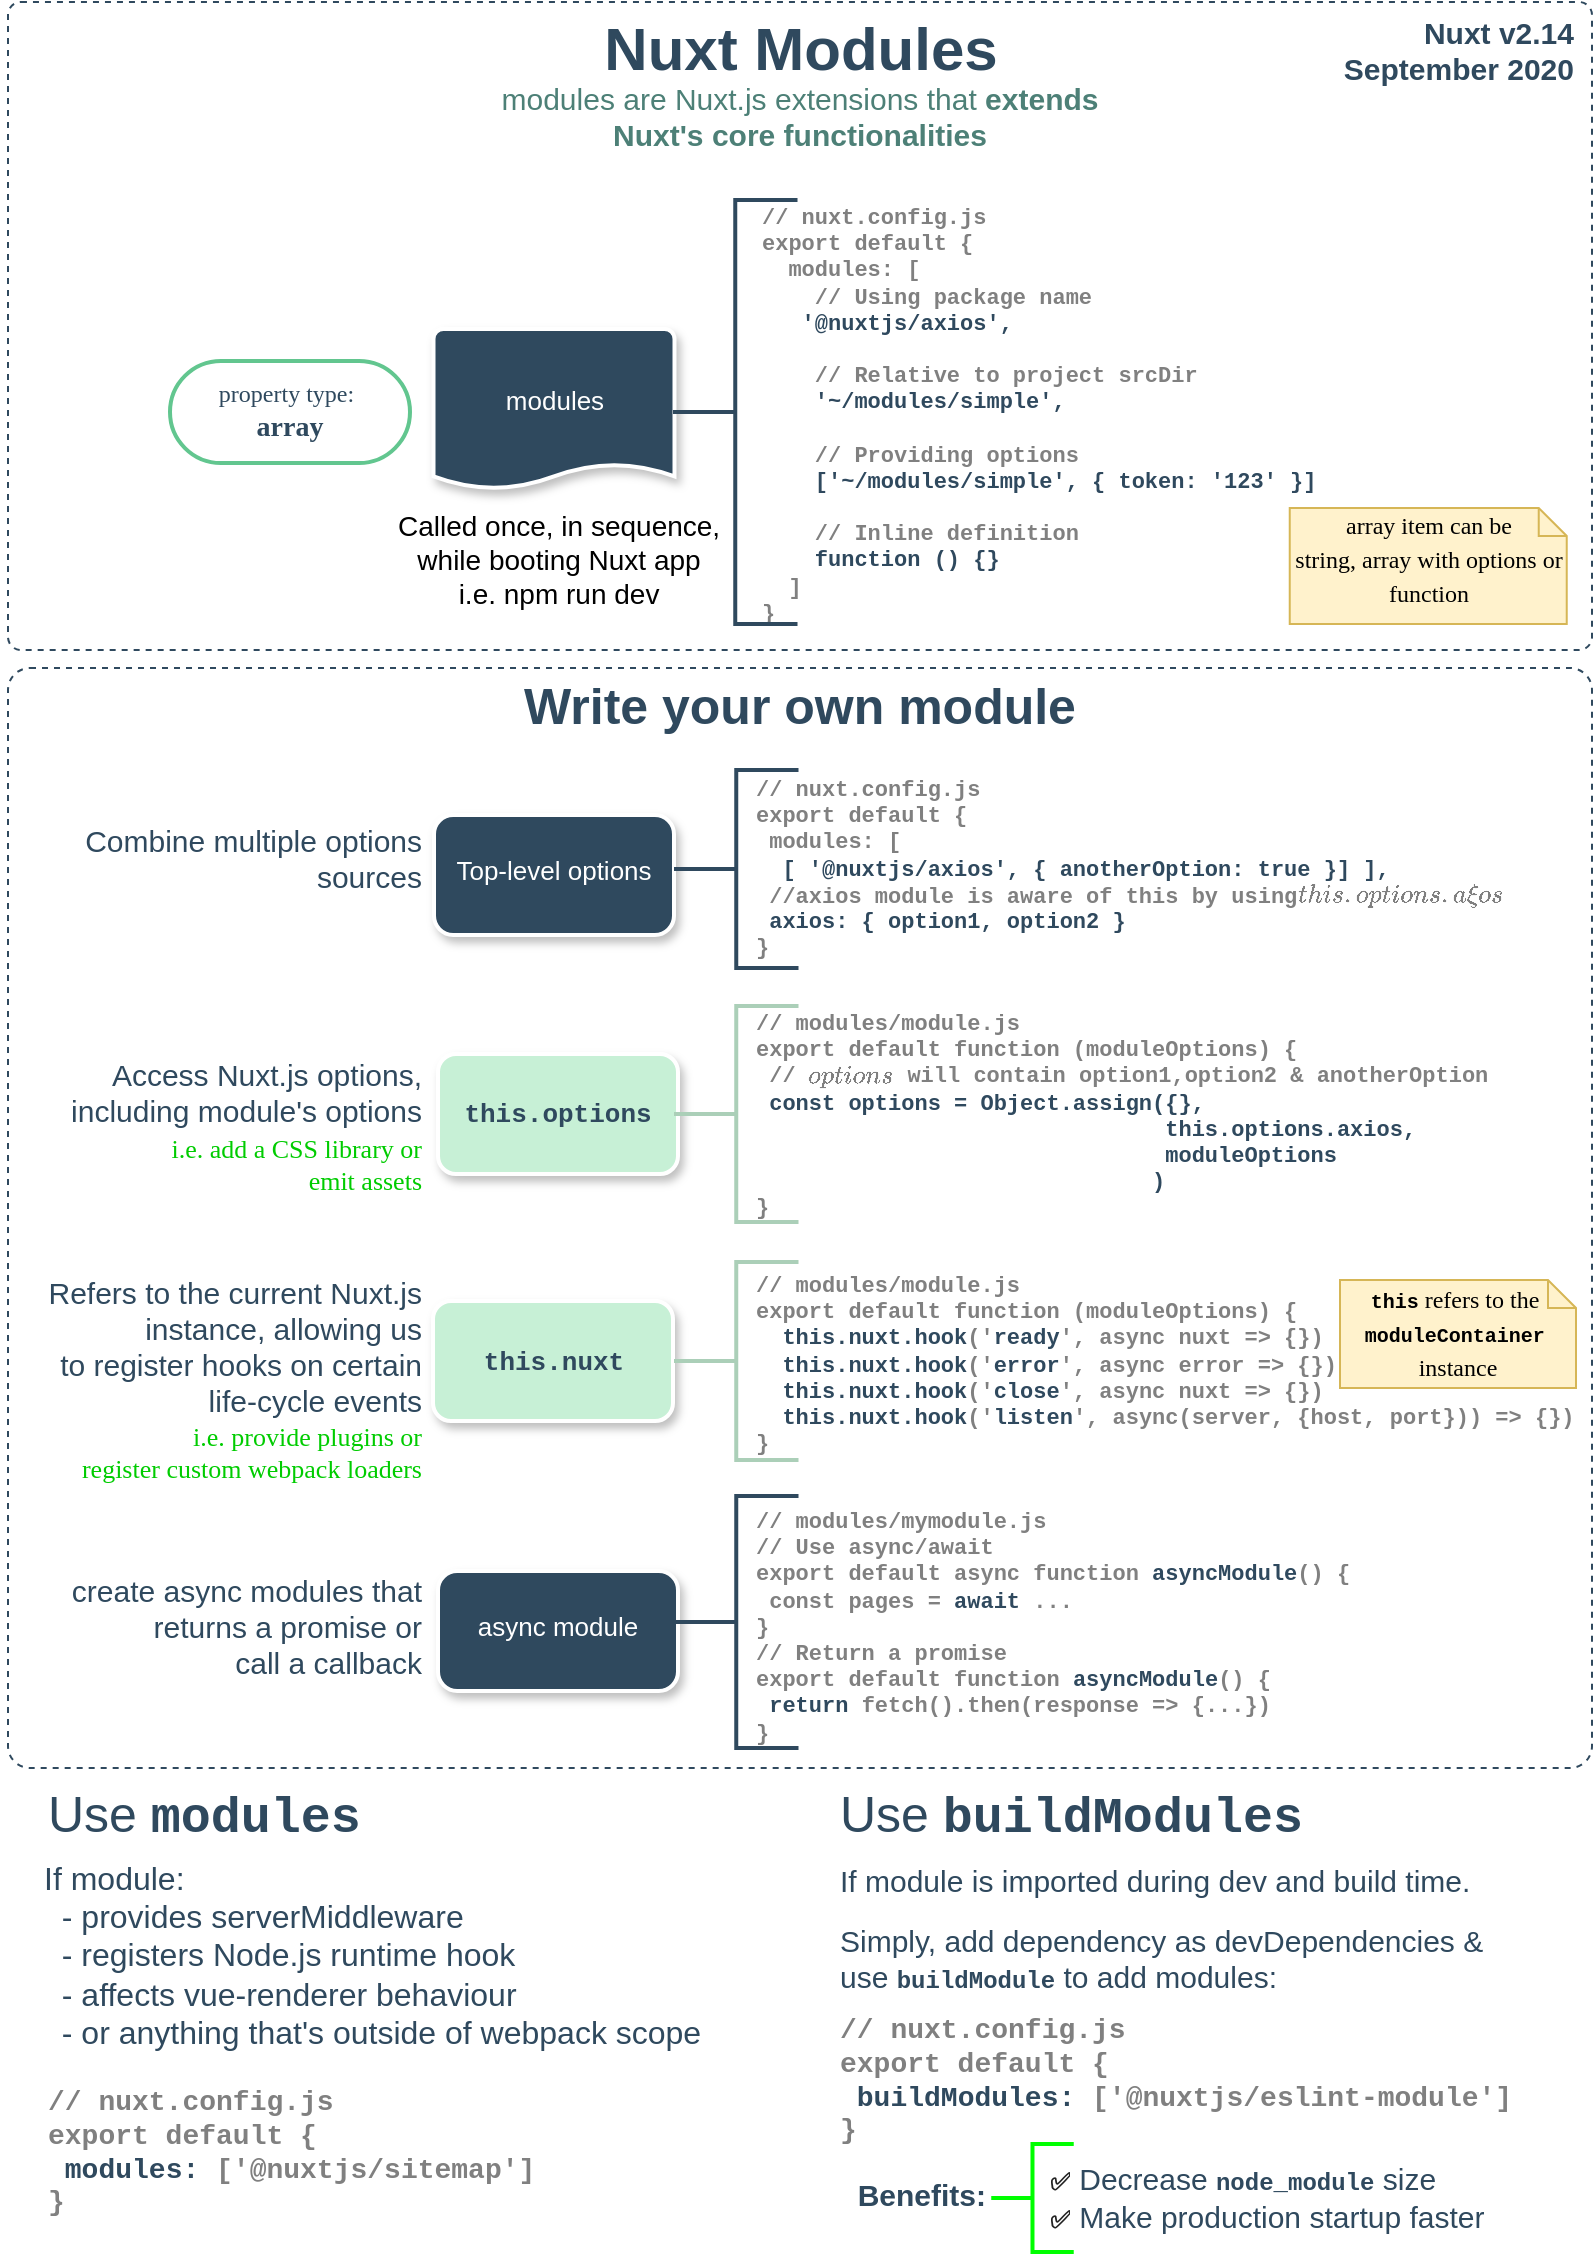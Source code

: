 <mxfile version="13.8.6" type="device"><diagram id="V3byiSYIyMTIkSXLYMMK" name="Page-1"><mxGraphModel dx="629" dy="672" grid="1" gridSize="9" guides="1" tooltips="1" connect="1" arrows="1" fold="1" page="1" pageScale="1" pageWidth="827" pageHeight="1169" math="0" shadow="0"><root><mxCell id="0"/><mxCell id="1" parent="0"/><mxCell id="0U87STS5921r7KqEg9r5-27" value="" style="rounded=1;whiteSpace=wrap;html=1;labelBackgroundColor=none;fontFamily=Verdana;fontSize=15;fontColor=#2F495E;fillColor=none;verticalAlign=top;shadow=0;strokeColor=#2F495E;strokeWidth=1;spacingBottom=12;endArrow=classic;arcSize=2;sketch=0;dashed=1;align=center;glass=0;fontStyle=1;spacingLeft=7;" parent="1" vertex="1"><mxGeometry x="18" y="18" width="792" height="324" as="geometry"/></mxCell><mxCell id="0U87STS5921r7KqEg9r5-28" value="" style="rounded=1;whiteSpace=wrap;html=1;labelBackgroundColor=none;fontFamily=Verdana;fontSize=15;fontColor=#2F495E;fillColor=none;verticalAlign=top;shadow=0;strokeColor=#2F495E;strokeWidth=1;spacingBottom=12;endArrow=classic;arcSize=2;sketch=0;dashed=1;align=left;glass=0;fontStyle=1;spacingLeft=7;" parent="1" vertex="1"><mxGeometry x="18" y="351" width="792" height="550" as="geometry"/></mxCell><mxCell id="ceDp0qFfj1atdu4IedEm-2" value="Top-level options" style="whiteSpace=wrap;html=1;fontFamily=Helvetica;fontColor=#FFFFFF;strokeColor=#FFFFFF;strokeWidth=2;labelBackgroundColor=none;sketch=0;fillColor=#2f495e;rounded=1;fontSize=13;shadow=1;spacingBottom=9;arcSize=16;spacingTop=3;" parent="1" vertex="1"><mxGeometry x="231" y="424.5" width="120" height="60" as="geometry"/></mxCell><mxCell id="ceDp0qFfj1atdu4IedEm-3" value="this.options" style="whiteSpace=wrap;html=1;fontFamily=Courier New;strokeColor=#FFFFFF;strokeWidth=2;labelBackgroundColor=none;sketch=0;fillColor=#C7F0D6;rounded=1;fontSize=13;shadow=1;fontStyle=1;fontColor=#2F495E;" parent="1" vertex="1"><mxGeometry x="233" y="544" width="120" height="60" as="geometry"/></mxCell><mxCell id="ceDp0qFfj1atdu4IedEm-4" value="this.nuxt" style="whiteSpace=wrap;html=1;fontFamily=Courier New;fontColor=#2F495E;strokeColor=#FFFFFF;strokeWidth=2;labelBackgroundColor=none;sketch=0;fillColor=#C7F0D6;rounded=1;fontSize=13;shadow=1;fontStyle=1" parent="1" vertex="1"><mxGeometry x="230.5" y="667.5" width="120" height="60" as="geometry"/></mxCell><mxCell id="ceDp0qFfj1atdu4IedEm-5" value="async module" style="whiteSpace=wrap;html=1;fontFamily=Helvetica;fontColor=#FFFFFF;strokeColor=#FFFFFF;strokeWidth=2;labelBackgroundColor=none;sketch=0;fillColor=#2f495e;rounded=1;fontSize=13;shadow=1;spacingBottom=9;spacingTop=3;arcSize=16;" parent="1" vertex="1"><mxGeometry x="233" y="802.5" width="120" height="60" as="geometry"/></mxCell><mxCell id="ceDp0qFfj1atdu4IedEm-16" value="Combine multiple options sources" style="text;html=1;strokeColor=none;fillColor=none;align=right;verticalAlign=top;whiteSpace=wrap;rounded=0;fontSize=15;fontStyle=0;fontFamily=Helvetica;fontColor=#2F495E;" parent="1" vertex="1"><mxGeometry x="30" y="421.5" width="196.5" height="54" as="geometry"/></mxCell><mxCell id="0U87STS5921r7KqEg9r5-2" value="Called once, in sequence,&lt;br style=&quot;font-size: 14px&quot;&gt;while booting Nuxt app&lt;br style=&quot;font-size: 14px&quot;&gt;i.e. npm run dev" style="text;html=1;align=center;verticalAlign=middle;resizable=0;points=[];autosize=1;fontSize=14;" parent="1" vertex="1"><mxGeometry x="207.5" y="270" width="171" height="54" as="geometry"/></mxCell><mxCell id="0U87STS5921r7KqEg9r5-4" value="&lt;span style=&quot;font-weight: normal&quot;&gt;&lt;font style=&quot;font-size: 12px&quot;&gt;property type:&lt;/font&gt;&lt;/span&gt;&amp;nbsp;&lt;br&gt;&lt;b&gt;array&lt;/b&gt;" style="rounded=1;whiteSpace=wrap;html=1;shadow=0;fontFamily=Verdana;fontSize=14;fontColor=#2F495E;fontStyle=1;strokeColor=#62C68F;strokeWidth=2;fillColor=#FFFFFF;spacingBottom=2;endArrow=classic;sketch=0;arcSize=50;" parent="1" vertex="1"><mxGeometry x="99" y="197.5" width="120" height="51" as="geometry"/></mxCell><mxCell id="0U87STS5921r7KqEg9r5-14" value="Nuxt Modules" style="text;html=1;strokeColor=none;fillColor=none;align=center;verticalAlign=middle;whiteSpace=wrap;rounded=0;fontSize=30;fontStyle=1;fontFamily=Helvetica;fontColor=#2F495E;" parent="1" vertex="1"><mxGeometry x="265.5" y="18" width="297" height="45" as="geometry"/></mxCell><mxCell id="0U87STS5921r7KqEg9r5-16" value="modules are Nuxt.js extensions that &lt;b style=&quot;font-size: 15px;&quot;&gt;extends Nuxt's core functionalities&lt;/b&gt;" style="text;html=1;strokeColor=none;fillColor=none;align=center;verticalAlign=top;whiteSpace=wrap;rounded=0;fontSize=15;fontStyle=0;fontFamily=Helvetica;fontColor=#4D8077;" parent="1" vertex="1"><mxGeometry x="240" y="51" width="348" height="72" as="geometry"/></mxCell><mxCell id="0U87STS5921r7KqEg9r5-39" value="" style="strokeWidth=2;html=1;shape=mxgraph.flowchart.annotation_2;align=center;labelPosition=right;pointerEvents=1;shadow=0;fontSize=14;fontColor=#2F495E;rounded=1;fontFamily=Verdana;fontStyle=1;strokeColor=#ABCFB8;fillColor=#FFFFFF;spacingBottom=2;endArrow=classic;sketch=0;" parent="1" vertex="1"><mxGeometry x="351" y="648" width="62.25" height="99" as="geometry"/></mxCell><mxCell id="0U87STS5921r7KqEg9r5-40" value="Write your own module" style="text;html=1;strokeColor=none;fillColor=none;align=center;verticalAlign=middle;whiteSpace=wrap;rounded=0;fontSize=25;fontStyle=1;fontFamily=Helvetica;fontColor=#2F495E;" parent="1" vertex="1"><mxGeometry x="197.12" y="352" width="433.75" height="33.25" as="geometry"/></mxCell><mxCell id="0U87STS5921r7KqEg9r5-33" value="// modules/module.js&lt;br&gt;export default function (moduleOptions) {&lt;br&gt;&lt;font color=&quot;#2f495e&quot;&gt;&amp;nbsp; this.nuxt.hook&lt;/font&gt;('&lt;font color=&quot;#2f495e&quot; style=&quot;font-size: 11px&quot;&gt;ready&lt;/font&gt;', async nuxt =&amp;gt; {})&lt;br style=&quot;font-size: 11px&quot;&gt;&lt;font color=&quot;#2f495e&quot;&gt;&amp;nbsp; this.nuxt.hook&lt;/font&gt;('&lt;font color=&quot;#2f495e&quot; style=&quot;font-size: 11px&quot;&gt;error&lt;/font&gt;', async error =&amp;gt; {})&lt;br style=&quot;font-size: 11px&quot;&gt;&lt;font color=&quot;#2f495e&quot;&gt;&amp;nbsp; this.nuxt.hook&lt;/font&gt;('&lt;font color=&quot;#2f495e&quot; style=&quot;font-size: 11px&quot;&gt;close&lt;/font&gt;', async nuxt =&amp;gt; {})&lt;br style=&quot;font-size: 11px&quot;&gt;&lt;font color=&quot;#2f495e&quot;&gt;&amp;nbsp; this.nuxt.hook&lt;/font&gt;('&lt;font color=&quot;#2f495e&quot; style=&quot;font-size: 11px&quot;&gt;listen&lt;/font&gt;', async(server, {host, port})) =&amp;gt; {})&lt;br&gt;}" style="text;whiteSpace=wrap;html=1;fontSize=11;fontFamily=Courier New;fontStyle=1;fontColor=#808080;" parent="1" vertex="1"><mxGeometry x="389.87" y="647" width="417.13" height="101" as="geometry"/></mxCell><mxCell id="ceDp0qFfj1atdu4IedEm-20" value="&lt;div style=&quot;font-size: 15px&quot;&gt;&lt;span style=&quot;font-size: 15px&quot;&gt;create async modules that returns a promise or&lt;br&gt;call a callback&lt;br&gt;&lt;/span&gt;&lt;/div&gt;" style="text;html=1;strokeColor=none;fillColor=none;align=right;verticalAlign=top;whiteSpace=wrap;rounded=0;fontSize=15;fontStyle=0;fontFamily=Helvetica;fontColor=#2F495E;" parent="1" vertex="1"><mxGeometry x="18" y="796.5" width="208.5" height="63" as="geometry"/></mxCell><mxCell id="0U87STS5921r7KqEg9r5-43" value="// nuxt.config.js&lt;br style=&quot;font-size: 11px;&quot;&gt;export default { &lt;br style=&quot;font-size: 11px;&quot;&gt;&amp;nbsp;modules: [&lt;br style=&quot;font-size: 11px;&quot;&gt;&lt;font color=&quot;#2f495e&quot; style=&quot;font-size: 11px;&quot;&gt;&amp;nbsp; [ '@nuxtjs/axios', { anotherOption: true }] ],&lt;/font&gt; &lt;br style=&quot;font-size: 11px;&quot;&gt;&amp;nbsp;//axios module is aware of this by using`this.options.axios`&lt;br style=&quot;font-size: 11px;&quot;&gt;&lt;font color=&quot;#2f495e&quot; style=&quot;font-size: 11px;&quot;&gt;&amp;nbsp;axios: {    option1,    option2  }&lt;/font&gt;&lt;br style=&quot;font-size: 11px;&quot;&gt;}" style="text;whiteSpace=wrap;html=1;fontSize=11;fontColor=#808080;fontFamily=Courier New;fontStyle=1;" parent="1" vertex="1"><mxGeometry x="389.87" y="399" width="417.13" height="99" as="geometry"/></mxCell><mxCell id="0U87STS5921r7KqEg9r5-44" value="" style="strokeWidth=2;html=1;shape=mxgraph.flowchart.annotation_2;align=center;labelPosition=right;pointerEvents=1;shadow=0;fontSize=14;fontColor=#2F495E;rounded=1;fontFamily=Verdana;fontStyle=1;fillColor=#FFFFFF;spacingBottom=2;endArrow=classic;sketch=0;strokeColor=#2F495E;" parent="1" vertex="1"><mxGeometry x="351" y="402" width="62.25" height="99" as="geometry"/></mxCell><mxCell id="0U87STS5921r7KqEg9r5-45" value="// modules/module.js&lt;br style=&quot;font-size: 11px&quot;&gt;export default function (moduleOptions) {&lt;br style=&quot;font-size: 11px&quot;&gt;&amp;nbsp;// `options` will contain option1,option2 &amp;amp; anotherOption &lt;br style=&quot;font-size: 11px&quot;&gt;&lt;font color=&quot;#2f495e&quot; style=&quot;font-size: 11px&quot;&gt;&amp;nbsp;const options = Object.assign({}, &lt;br style=&quot;font-size: 11px&quot;&gt;&amp;nbsp; &amp;nbsp; &amp;nbsp; &amp;nbsp; &amp;nbsp; &amp;nbsp; &amp;nbsp; &amp;nbsp; &amp;nbsp; &amp;nbsp; &amp;nbsp; &amp;nbsp; &amp;nbsp; &amp;nbsp; &amp;nbsp; &amp;nbsp;this.options.axios, &lt;br style=&quot;font-size: 11px&quot;&gt;&amp;nbsp; &amp;nbsp; &amp;nbsp; &amp;nbsp; &amp;nbsp; &amp;nbsp; &amp;nbsp; &amp;nbsp; &amp;nbsp; &amp;nbsp; &amp;nbsp; &amp;nbsp; &amp;nbsp; &amp;nbsp; &amp;nbsp; &amp;nbsp;moduleOptions &lt;br style=&quot;font-size: 11px&quot;&gt;&amp;nbsp; &amp;nbsp; &amp;nbsp; &amp;nbsp; &amp;nbsp; &amp;nbsp; &amp;nbsp; &amp;nbsp; &amp;nbsp; &amp;nbsp; &amp;nbsp; &amp;nbsp; &amp;nbsp; &amp;nbsp; &amp;nbsp; )&lt;br style=&quot;font-size: 11px&quot;&gt;&lt;/font&gt;}" style="text;whiteSpace=wrap;html=1;fontSize=11;fontColor=#808080;fontFamily=Courier New;fontStyle=1;" parent="1" vertex="1"><mxGeometry x="389.87" y="516" width="399.13" height="118" as="geometry"/></mxCell><mxCell id="ceDp0qFfj1atdu4IedEm-14" value="Access Nuxt.js options, including module's options" style="text;html=1;strokeColor=none;fillColor=none;align=right;verticalAlign=top;whiteSpace=wrap;rounded=0;fontSize=15;fontStyle=0;fontFamily=Helvetica;fontColor=#2F495E;" parent="1" vertex="1"><mxGeometry x="21" y="538.75" width="205.5" height="54" as="geometry"/></mxCell><mxCell id="0U87STS5921r7KqEg9r5-46" value="Refers to the current Nuxt.js instance, allowing us&lt;br&gt;to register hooks on certain&lt;br&gt;life-cycle events" style="text;html=1;strokeColor=none;fillColor=none;align=right;verticalAlign=top;whiteSpace=wrap;rounded=0;fontSize=15;fontStyle=0;fontFamily=Helvetica;fontColor=#2F495E;" parent="1" vertex="1"><mxGeometry x="18" y="648" width="208.5" height="73" as="geometry"/></mxCell><mxCell id="0U87STS5921r7KqEg9r5-47" value="" style="strokeWidth=2;html=1;shape=mxgraph.flowchart.annotation_2;align=center;labelPosition=right;pointerEvents=1;shadow=0;fontSize=14;fontColor=#2F495E;rounded=1;fontFamily=Verdana;fontStyle=1;fillColor=#FFFFFF;spacingBottom=2;endArrow=classic;sketch=0;strokeColor=#ABCFB8;" parent="1" vertex="1"><mxGeometry x="351" y="520" width="62.25" height="108" as="geometry"/></mxCell><mxCell id="0U87STS5921r7KqEg9r5-48" value="// modules/mymodule.js&lt;br style=&quot;font-size: 11px&quot;&gt;// Use async/await&lt;br style=&quot;font-size: 11px&quot;&gt;export default async function &lt;font color=&quot;#2f495e&quot; style=&quot;font-size: 11px&quot;&gt;asyncModule&lt;/font&gt;() { &lt;br style=&quot;font-size: 11px&quot;&gt;&amp;nbsp;const pages = &lt;font color=&quot;#2f495e&quot; style=&quot;font-size: 11px&quot;&gt;await&lt;/font&gt; ...&lt;br style=&quot;font-size: 11px&quot;&gt;}&lt;br style=&quot;font-size: 11px&quot;&gt;// Return a promise&lt;br style=&quot;font-size: 11px&quot;&gt;export default function &lt;font color=&quot;#2f495e&quot; style=&quot;font-size: 11px&quot;&gt;asyncModule&lt;/font&gt;() { &lt;br style=&quot;font-size: 11px&quot;&gt;&amp;nbsp;&lt;font color=&quot;#2f495e&quot; style=&quot;font-size: 11px&quot;&gt;return&lt;/font&gt; fetch().then(response =&amp;gt; {...})&lt;br style=&quot;font-size: 11px&quot;&gt;}" style="text;whiteSpace=wrap;html=1;fontSize=11;fontFamily=Courier New;fontColor=#808080;fontStyle=1;" parent="1" vertex="1"><mxGeometry x="389.87" y="765" width="399.13" height="126" as="geometry"/></mxCell><mxCell id="0U87STS5921r7KqEg9r5-49" value="" style="strokeWidth=2;html=1;shape=mxgraph.flowchart.annotation_2;align=center;labelPosition=right;pointerEvents=1;shadow=0;fontSize=14;fontColor=#2F495E;rounded=1;fontFamily=Verdana;fontStyle=1;fillColor=#FFFFFF;spacingBottom=2;endArrow=classic;sketch=0;strokeColor=#2F495E;" parent="1" vertex="1"><mxGeometry x="351" y="765" width="62.25" height="126" as="geometry"/></mxCell><mxCell id="0U87STS5921r7KqEg9r5-57" value="i.e. provide plugins or&lt;br style=&quot;font-size: 13px&quot;&gt;register custom webpack loaders" style="text;html=1;strokeColor=none;fillColor=none;align=right;verticalAlign=top;whiteSpace=wrap;rounded=0;fontSize=13;fontStyle=0;fontFamily=Comic Sans MS;fontColor=#00CC00;" parent="1" vertex="1"><mxGeometry x="14" y="721" width="212.5" height="53" as="geometry"/></mxCell><mxCell id="0U87STS5921r7KqEg9r5-58" value="i.e. add a CSS library or&lt;br style=&quot;font-size: 13px&quot;&gt;emit assets" style="text;html=1;strokeColor=none;fillColor=none;align=right;verticalAlign=top;whiteSpace=wrap;rounded=0;fontSize=13;fontStyle=0;fontFamily=Comic Sans MS;fontColor=#00CC00;" parent="1" vertex="1"><mxGeometry x="24" y="576.75" width="202.5" height="32.5" as="geometry"/></mxCell><mxCell id="0U87STS5921r7KqEg9r5-59" value="&lt;span style=&quot;font-weight: normal&quot;&gt;Use&lt;/span&gt; &lt;font face=&quot;Courier New&quot;&gt;buildModules&lt;/font&gt;" style="text;html=1;strokeColor=none;fillColor=none;align=left;verticalAlign=middle;whiteSpace=wrap;rounded=0;fontSize=25;fontStyle=1;fontFamily=Helvetica;fontColor=#2F495E;" parent="1" vertex="1"><mxGeometry x="432" y="908.75" width="271" height="33.25" as="geometry"/></mxCell><mxCell id="0U87STS5921r7KqEg9r5-60" value="Simply, add dependency as devDependencies &amp;amp;&lt;br&gt;use &lt;font face=&quot;Courier New&quot; style=&quot;font-size: 12px&quot;&gt;&lt;b&gt;buildModule&lt;/b&gt;&lt;/font&gt; to add modules:" style="text;html=1;align=left;verticalAlign=top;resizable=0;points=[];autosize=1;fontSize=15;fontFamily=Helvetica;fontColor=#2F495E;rounded=0;fontStyle=0;" parent="1" vertex="1"><mxGeometry x="432" y="972" width="333" height="45" as="geometry"/></mxCell><mxCell id="0U87STS5921r7KqEg9r5-61" value="If module is imported during dev and build time." style="text;html=1;align=left;verticalAlign=top;resizable=0;points=[];autosize=1;fontSize=15;fontFamily=Helvetica;fontColor=#2F495E;rounded=0;fontStyle=0;" parent="1" vertex="1"><mxGeometry x="432" y="942" width="333" height="18" as="geometry"/></mxCell><mxCell id="0U87STS5921r7KqEg9r5-65" value="// nuxt.config.js&lt;br style=&quot;font-size: 14px;&quot;&gt;export default { &lt;br style=&quot;font-size: 14px;&quot;&gt;&amp;nbsp;&lt;font color=&quot;#2f495e&quot; style=&quot;font-size: 14px;&quot;&gt;buildModules:&lt;/font&gt; ['@nuxtjs/eslint-module']&lt;br style=&quot;font-size: 14px;&quot;&gt;}" style="text;whiteSpace=wrap;html=1;fontSize=14;fontFamily=Courier New;fontColor=#808080;fontStyle=1;" parent="1" vertex="1"><mxGeometry x="432.37" y="1017" width="360" height="72" as="geometry"/></mxCell><mxCell id="0U87STS5921r7KqEg9r5-70" value="&lt;span style=&quot;font-weight: normal&quot;&gt;Use&lt;/span&gt; &lt;font face=&quot;Courier New&quot;&gt;modules&lt;/font&gt;" style="text;html=1;strokeColor=none;fillColor=none;align=left;verticalAlign=middle;whiteSpace=wrap;rounded=0;fontSize=25;fontStyle=1;fontFamily=Helvetica;fontColor=#2F495E;" parent="1" vertex="1"><mxGeometry x="36" y="908.75" width="271" height="33.25" as="geometry"/></mxCell><mxCell id="0U87STS5921r7KqEg9r5-73" value="&lt;span style=&quot;color: rgb(47, 73, 94); font-family: helvetica; font-size: 16px; font-style: normal; font-weight: 400; letter-spacing: normal; text-align: left; text-indent: 0px; text-transform: none; word-spacing: 0px; display: inline; float: none;&quot;&gt;If module:&lt;span style=&quot;font-size: 16px;&quot;&gt;&amp;nbsp;&lt;/span&gt;&lt;/span&gt;&lt;br style=&quot;color: rgb(47, 73, 94); font-family: helvetica; font-size: 16px; font-style: normal; font-weight: 400; letter-spacing: normal; text-align: left; text-indent: 0px; text-transform: none; word-spacing: 0px;&quot;&gt;&lt;span style=&quot;color: rgb(47, 73, 94); font-family: helvetica; font-size: 16px; font-style: normal; font-weight: 400; letter-spacing: normal; text-align: left; text-indent: 0px; text-transform: none; word-spacing: 0px; display: inline; float: none;&quot;&gt;&amp;nbsp; - provides serverMiddleware&lt;/span&gt;&lt;br style=&quot;color: rgb(47, 73, 94); font-family: helvetica; font-size: 16px; font-style: normal; font-weight: 400; letter-spacing: normal; text-align: left; text-indent: 0px; text-transform: none; word-spacing: 0px;&quot;&gt;&lt;span style=&quot;color: rgb(47, 73, 94); font-family: helvetica; font-size: 16px; font-style: normal; font-weight: 400; letter-spacing: normal; text-align: left; text-indent: 0px; text-transform: none; word-spacing: 0px; display: inline; float: none;&quot;&gt;&amp;nbsp; - registers Node.js runtime hook&lt;/span&gt;&lt;br style=&quot;color: rgb(47, 73, 94); font-family: helvetica; font-size: 16px; font-style: normal; font-weight: 400; letter-spacing: normal; text-align: left; text-indent: 0px; text-transform: none; word-spacing: 0px;&quot;&gt;&lt;span style=&quot;color: rgb(47, 73, 94); font-family: helvetica; font-size: 16px; font-style: normal; font-weight: 400; letter-spacing: normal; text-align: left; text-indent: 0px; text-transform: none; word-spacing: 0px; display: inline; float: none;&quot;&gt;&amp;nbsp; - affects vue-renderer behaviour&lt;/span&gt;&lt;br style=&quot;color: rgb(47, 73, 94); font-family: helvetica; font-size: 16px; font-style: normal; font-weight: 400; letter-spacing: normal; text-align: left; text-indent: 0px; text-transform: none; word-spacing: 0px;&quot;&gt;&lt;span style=&quot;color: rgb(47, 73, 94); font-family: helvetica; font-size: 16px; font-style: normal; font-weight: 400; letter-spacing: normal; text-align: left; text-indent: 0px; text-transform: none; word-spacing: 0px; display: inline; float: none;&quot;&gt;&amp;nbsp; - or anything that's outside of webpack scope&lt;/span&gt;" style="text;whiteSpace=wrap;html=1;fontSize=16;fontFamily=Helvetica;fontColor=#2F495E;rounded=0;fontStyle=0;strokeWidth=1;perimeterSpacing=6;spacing=0;spacingRight=0;spacingBottom=0;spacingLeft=0;labelBackgroundColor=none;" parent="1" vertex="1"><mxGeometry x="36" y="942" width="351" height="111" as="geometry"/></mxCell><mxCell id="0U87STS5921r7KqEg9r5-76" value="" style="group" parent="1" vertex="1" connectable="0"><mxGeometry x="432.37" y="1089" width="347.62" height="54.99" as="geometry"/></mxCell><mxCell id="0U87STS5921r7KqEg9r5-71" value="&lt;span style=&quot;color: rgb(47 , 73 , 94) ; font-family: &amp;#34;helvetica&amp;#34; ; font-style: normal ; font-weight: 400 ; letter-spacing: normal ; text-indent: 0px ; text-transform: none ; word-spacing: 0px ; display: inline ; float: none&quot;&gt;&lt;b style=&quot;color: rgb(34 , 34 , 34) ; font-family: &amp;#34;arial&amp;#34; , sans-serif ; background-color: rgb(255 , 255 , 255)&quot;&gt;&lt;font style=&quot;font-size: 12px&quot;&gt;✅&lt;/font&gt;&lt;/b&gt;&lt;span style=&quot;font-size: 16px ; color: rgb(34 , 34 , 34) ; font-family: &amp;#34;arial&amp;#34; , sans-serif ; background-color: rgb(255 , 255 , 255)&quot;&gt;&amp;nbsp;&lt;/span&gt;Decrease &lt;/span&gt;&lt;span style=&quot;color: rgb(47 , 73 , 94) ; font-style: normal ; letter-spacing: normal ; text-indent: 0px ; text-transform: none ; word-spacing: 0px ; display: inline ; float: none&quot;&gt;&lt;font face=&quot;Courier New&quot; style=&quot;font-size: 12px&quot;&gt;&lt;b&gt;node_module&lt;/b&gt;&lt;/font&gt;&lt;/span&gt;&lt;span style=&quot;color: rgb(47 , 73 , 94) ; font-family: &amp;#34;helvetica&amp;#34; ; font-style: normal ; font-weight: 400 ; letter-spacing: normal ; text-indent: 0px ; text-transform: none ; word-spacing: 0px ; display: inline ; float: none&quot;&gt; size&amp;nbsp;&lt;br&gt;&lt;b style=&quot;color: rgb(34 , 34 , 34) ; font-family: &amp;#34;arial&amp;#34; , sans-serif ; background-color: rgb(255 , 255 , 255)&quot;&gt;&lt;font style=&quot;font-size: 12px&quot;&gt;✅&lt;/font&gt;&lt;/b&gt;&lt;span style=&quot;font-size: 16px ; color: rgb(34 , 34 , 34) ; font-family: &amp;#34;arial&amp;#34; , sans-serif ; background-color: rgb(255 , 255 , 255)&quot;&gt;&amp;nbsp;&lt;/span&gt;Make production&lt;span style=&quot;font-size: 15px&quot;&gt;&amp;nbsp;&lt;/span&gt;&lt;/span&gt;&lt;span style=&quot;color: rgb(47 , 73 , 94) ; font-family: &amp;#34;helvetica&amp;#34; ; font-size: 15px ; font-style: normal ; font-weight: 400 ; letter-spacing: normal ; text-indent: 0px ; text-transform: none ; word-spacing: 0px ; display: inline ; float: none&quot;&gt;startup faster&amp;nbsp;&amp;nbsp;&lt;/span&gt;" style="text;whiteSpace=wrap;html=1;fontSize=15;fontFamily=Helvetica;fontColor=#2F495E;rounded=0;fontStyle=0;align=left;labelBackgroundColor=none;" parent="0U87STS5921r7KqEg9r5-76" vertex="1"><mxGeometry x="104.62" y="0.99" width="243" height="54" as="geometry"/></mxCell><mxCell id="0U87STS5921r7KqEg9r5-74" value="" style="strokeWidth=2;html=1;shape=mxgraph.flowchart.annotation_2;align=center;labelPosition=right;pointerEvents=1;shadow=0;fontSize=14;fontColor=#2F495E;rounded=1;fontFamily=Verdana;fontStyle=1;fillColor=#FFFFFF;spacingBottom=2;endArrow=classic;sketch=0;strokeColor=#00FF00;" parent="0U87STS5921r7KqEg9r5-76" vertex="1"><mxGeometry x="77.25" width="41.25" height="54" as="geometry"/></mxCell><mxCell id="0U87STS5921r7KqEg9r5-75" value="Benefits:" style="text;html=1;strokeColor=none;fillColor=none;align=right;verticalAlign=middle;whiteSpace=wrap;rounded=0;fontSize=15;fontStyle=1;fontFamily=Helvetica;fontColor=#2F495E;" parent="0U87STS5921r7KqEg9r5-76" vertex="1"><mxGeometry y="8.37" width="77.25" height="33.25" as="geometry"/></mxCell><mxCell id="0U87STS5921r7KqEg9r5-81" value="&lt;span style=&quot;text-align: center ; font-family: &amp;#34;helvetica&amp;#34;&quot;&gt;&lt;font face=&quot;Courier New&quot; size=&quot;1&quot;&gt;&lt;b&gt;this&lt;/b&gt;&lt;/font&gt;&lt;/span&gt;&lt;span style=&quot;text-align: center&quot;&gt;&lt;font face=&quot;helvetica&quot; style=&quot;font-size: 12px ; font-family: &amp;#34;comic sans ms&amp;#34;&quot;&gt;&amp;nbsp;&lt;/font&gt;&lt;font style=&quot;font-size: 12px&quot; face=&quot;Comic Sans MS&quot;&gt;refers to the&lt;/font&gt;&lt;font face=&quot;helvetica&quot; style=&quot;font-size: 12px ; font-family: &amp;#34;comic sans ms&amp;#34;&quot;&gt;&amp;nbsp;&lt;/font&gt;&lt;br&gt;&lt;font face=&quot;Courier New&quot; size=&quot;1&quot;&gt;&lt;b&gt;moduleContainer&lt;/b&gt;&lt;/font&gt;&lt;/span&gt;&lt;span style=&quot;font-size: 12px ; text-align: center&quot;&gt;&lt;font face=&quot;helvetica&quot;&gt;&amp;nbsp;&lt;/font&gt;&lt;br&gt;&lt;font face=&quot;Comic Sans MS&quot;&gt;instance&lt;/font&gt;&lt;/span&gt;" style="shape=note;whiteSpace=wrap;html=1;size=14;verticalAlign=top;align=center;spacingTop=-6;rounded=1;shadow=0;sketch=0;endArrow=classic;strokeWidth=1;fontFamily=Verdana;fontSize=14;labelBackgroundColor=none;strokeColor=#d6b656;fillColor=#fff2cc;" parent="1" vertex="1"><mxGeometry x="684" y="657" width="118" height="54" as="geometry"/></mxCell><mxCell id="0U87STS5921r7KqEg9r5-82" value="&lt;span style=&quot;font-family: &amp;quot;comic sans ms&amp;quot;; font-size: 12px;&quot;&gt;array item can&amp;nbsp;&lt;/span&gt;&lt;span style=&quot;font-family: &amp;quot;comic sans ms&amp;quot;; font-size: 12px;&quot;&gt;be &lt;br&gt;string, array&amp;nbsp;&lt;/span&gt;&lt;span style=&quot;font-family: &amp;quot;comic sans ms&amp;quot;; font-size: 12px;&quot;&gt;with options or function&lt;/span&gt;" style="shape=note;whiteSpace=wrap;html=1;size=14;verticalAlign=top;align=center;spacingTop=-6;rounded=1;shadow=0;sketch=0;endArrow=classic;strokeWidth=1;fontFamily=Verdana;fontSize=14;labelBackgroundColor=none;fillColor=#fff2cc;strokeColor=#d6b656;" parent="1" vertex="1"><mxGeometry x="658.87" y="271" width="138.5" height="58" as="geometry"/></mxCell><mxCell id="0U87STS5921r7KqEg9r5-1" value="modules" style="strokeWidth=2;html=1;shape=mxgraph.flowchart.document2;whiteSpace=wrap;size=0.157;shadow=1;labelBackgroundColor=none;sketch=0;fontFamily=Helvetica;fontSize=13;verticalAlign=middle;align=center;fillColor=#2f495e;fontColor=#FFFFFF;spacingBottom=9;rounded=1;strokeColor=#FFFFFF;arcSize=7;" parent="1" vertex="1"><mxGeometry x="230.75" y="181.5" width="120.5" height="80" as="geometry"/></mxCell><mxCell id="0U87STS5921r7KqEg9r5-8" value="&lt;div style=&quot;font-size: 11px;&quot;&gt;// nuxt.config.js&lt;/div&gt;&lt;div style=&quot;font-size: 11px;&quot;&gt;export default {&lt;/div&gt;&lt;div style=&quot;font-size: 11px;&quot;&gt;&amp;nbsp; modules: [&lt;/div&gt;&lt;div style=&quot;font-size: 11px;&quot;&gt;&amp;nbsp; &amp;nbsp; // Using package name&lt;/div&gt;&lt;div style=&quot;font-size: 11px;&quot;&gt;&lt;font color=&quot;#2f495e&quot; style=&quot;font-size: 11px;&quot;&gt;&amp;nbsp; &amp;nbsp;'@nuxtjs/axios',&lt;/font&gt;&lt;/div&gt;&lt;div style=&quot;font-size: 11px;&quot;&gt;&amp;nbsp; &amp;nbsp;&amp;nbsp;&lt;/div&gt;&lt;div style=&quot;font-size: 11px;&quot;&gt;&amp;nbsp; &amp;nbsp; // Relative to project srcDir&lt;/div&gt;&lt;div style=&quot;font-size: 11px;&quot;&gt;&lt;font color=&quot;#2f495e&quot; style=&quot;font-size: 11px;&quot;&gt;&amp;nbsp; &amp;nbsp; '~/modules/simple',&lt;/font&gt;&lt;/div&gt;&lt;div style=&quot;font-size: 11px;&quot;&gt;&amp;nbsp; &amp;nbsp;&amp;nbsp;&lt;/div&gt;&lt;div style=&quot;font-size: 11px;&quot;&gt;&amp;nbsp; &amp;nbsp; // Providing options&lt;/div&gt;&lt;div style=&quot;font-size: 11px;&quot;&gt;&lt;font color=&quot;#2f495e&quot; style=&quot;font-size: 11px;&quot;&gt;&amp;nbsp; &amp;nbsp; ['~/modules/simple', { token: '123' }]&lt;/font&gt;&lt;/div&gt;&lt;div style=&quot;font-size: 11px;&quot;&gt;&lt;br style=&quot;font-size: 11px;&quot;&gt;&lt;/div&gt;&lt;div style=&quot;font-size: 11px;&quot;&gt;&lt;span style=&quot;font-size: 11px;&quot;&gt;&amp;nbsp; &amp;nbsp; // Inline definition&amp;nbsp;&lt;/span&gt;&lt;br style=&quot;font-size: 11px;&quot;&gt;&lt;font color=&quot;#2f495e&quot; style=&quot;font-size: 11px;&quot;&gt;&lt;span style=&quot;font-size: 11px;&quot;&gt;&amp;nbsp; &amp;nbsp; function () {}&amp;nbsp;&lt;/span&gt;&lt;br style=&quot;font-size: 11px;&quot;&gt;&lt;/font&gt;&lt;/div&gt;&lt;div style=&quot;font-size: 11px;&quot;&gt;&amp;nbsp; ]&lt;/div&gt;&lt;div style=&quot;font-size: 11px;&quot;&gt;}&lt;/div&gt;" style="text;html=1;align=left;verticalAlign=top;resizable=0;points=[];autosize=1;fontSize=11;fontFamily=Courier New;fontStyle=1;fontColor=#808080;" parent="1" vertex="1"><mxGeometry x="392.87" y="113" width="288" height="207" as="geometry"/></mxCell><mxCell id="0U87STS5921r7KqEg9r5-50" value="" style="strokeWidth=2;html=1;shape=mxgraph.flowchart.annotation_2;align=center;labelPosition=right;pointerEvents=1;shadow=0;fontSize=14;fontColor=#2F495E;rounded=1;fontFamily=Verdana;fontStyle=1;fillColor=#FFFFFF;spacingBottom=2;endArrow=classic;sketch=0;strokeColor=#2F495E;" parent="1" vertex="1"><mxGeometry x="350.5" y="117" width="62.25" height="212" as="geometry"/></mxCell><mxCell id="0U87STS5921r7KqEg9r5-77" value="Nuxt v2.14&lt;br style=&quot;font-size: 15px&quot;&gt;September 2020" style="text;html=1;strokeColor=none;fillColor=none;align=right;verticalAlign=top;whiteSpace=wrap;rounded=0;fontSize=15;fontStyle=1;fontFamily=Helvetica;fontColor=#2F495E;" parent="1" vertex="1"><mxGeometry x="666" y="18" width="137" height="49" as="geometry"/></mxCell><mxCell id="0U87STS5921r7KqEg9r5-84" value="// nuxt.config.js&lt;br style=&quot;font-size: 14px&quot;&gt;export default { &lt;br style=&quot;font-size: 14px&quot;&gt;&amp;nbsp;&lt;font color=&quot;#2f495e&quot; style=&quot;font-size: 14px&quot;&gt;modules:&lt;/font&gt; ['@nuxtjs/sitemap']&lt;br style=&quot;font-size: 14px&quot;&gt;}" style="text;whiteSpace=wrap;html=1;fontSize=14;fontFamily=Courier New;fontColor=#808080;fontStyle=1;" parent="1" vertex="1"><mxGeometry x="36" y="1053" width="306" height="72" as="geometry"/></mxCell></root></mxGraphModel></diagram></mxfile>